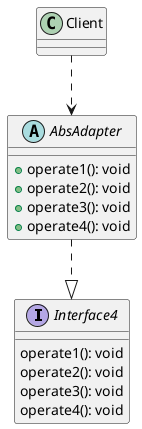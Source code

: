 @startuml

Interface Interface4 {
  operate1(): void
  operate2(): void
  operate3(): void
  operate4(): void
}

abstract class AbsAdapter{
  + operate1(): void
  + operate2(): void
  + operate3(): void
  + operate4(): void
}

AbsAdapter ..|> Interface4

class Client

Client ..> AbsAdapter

@enduml